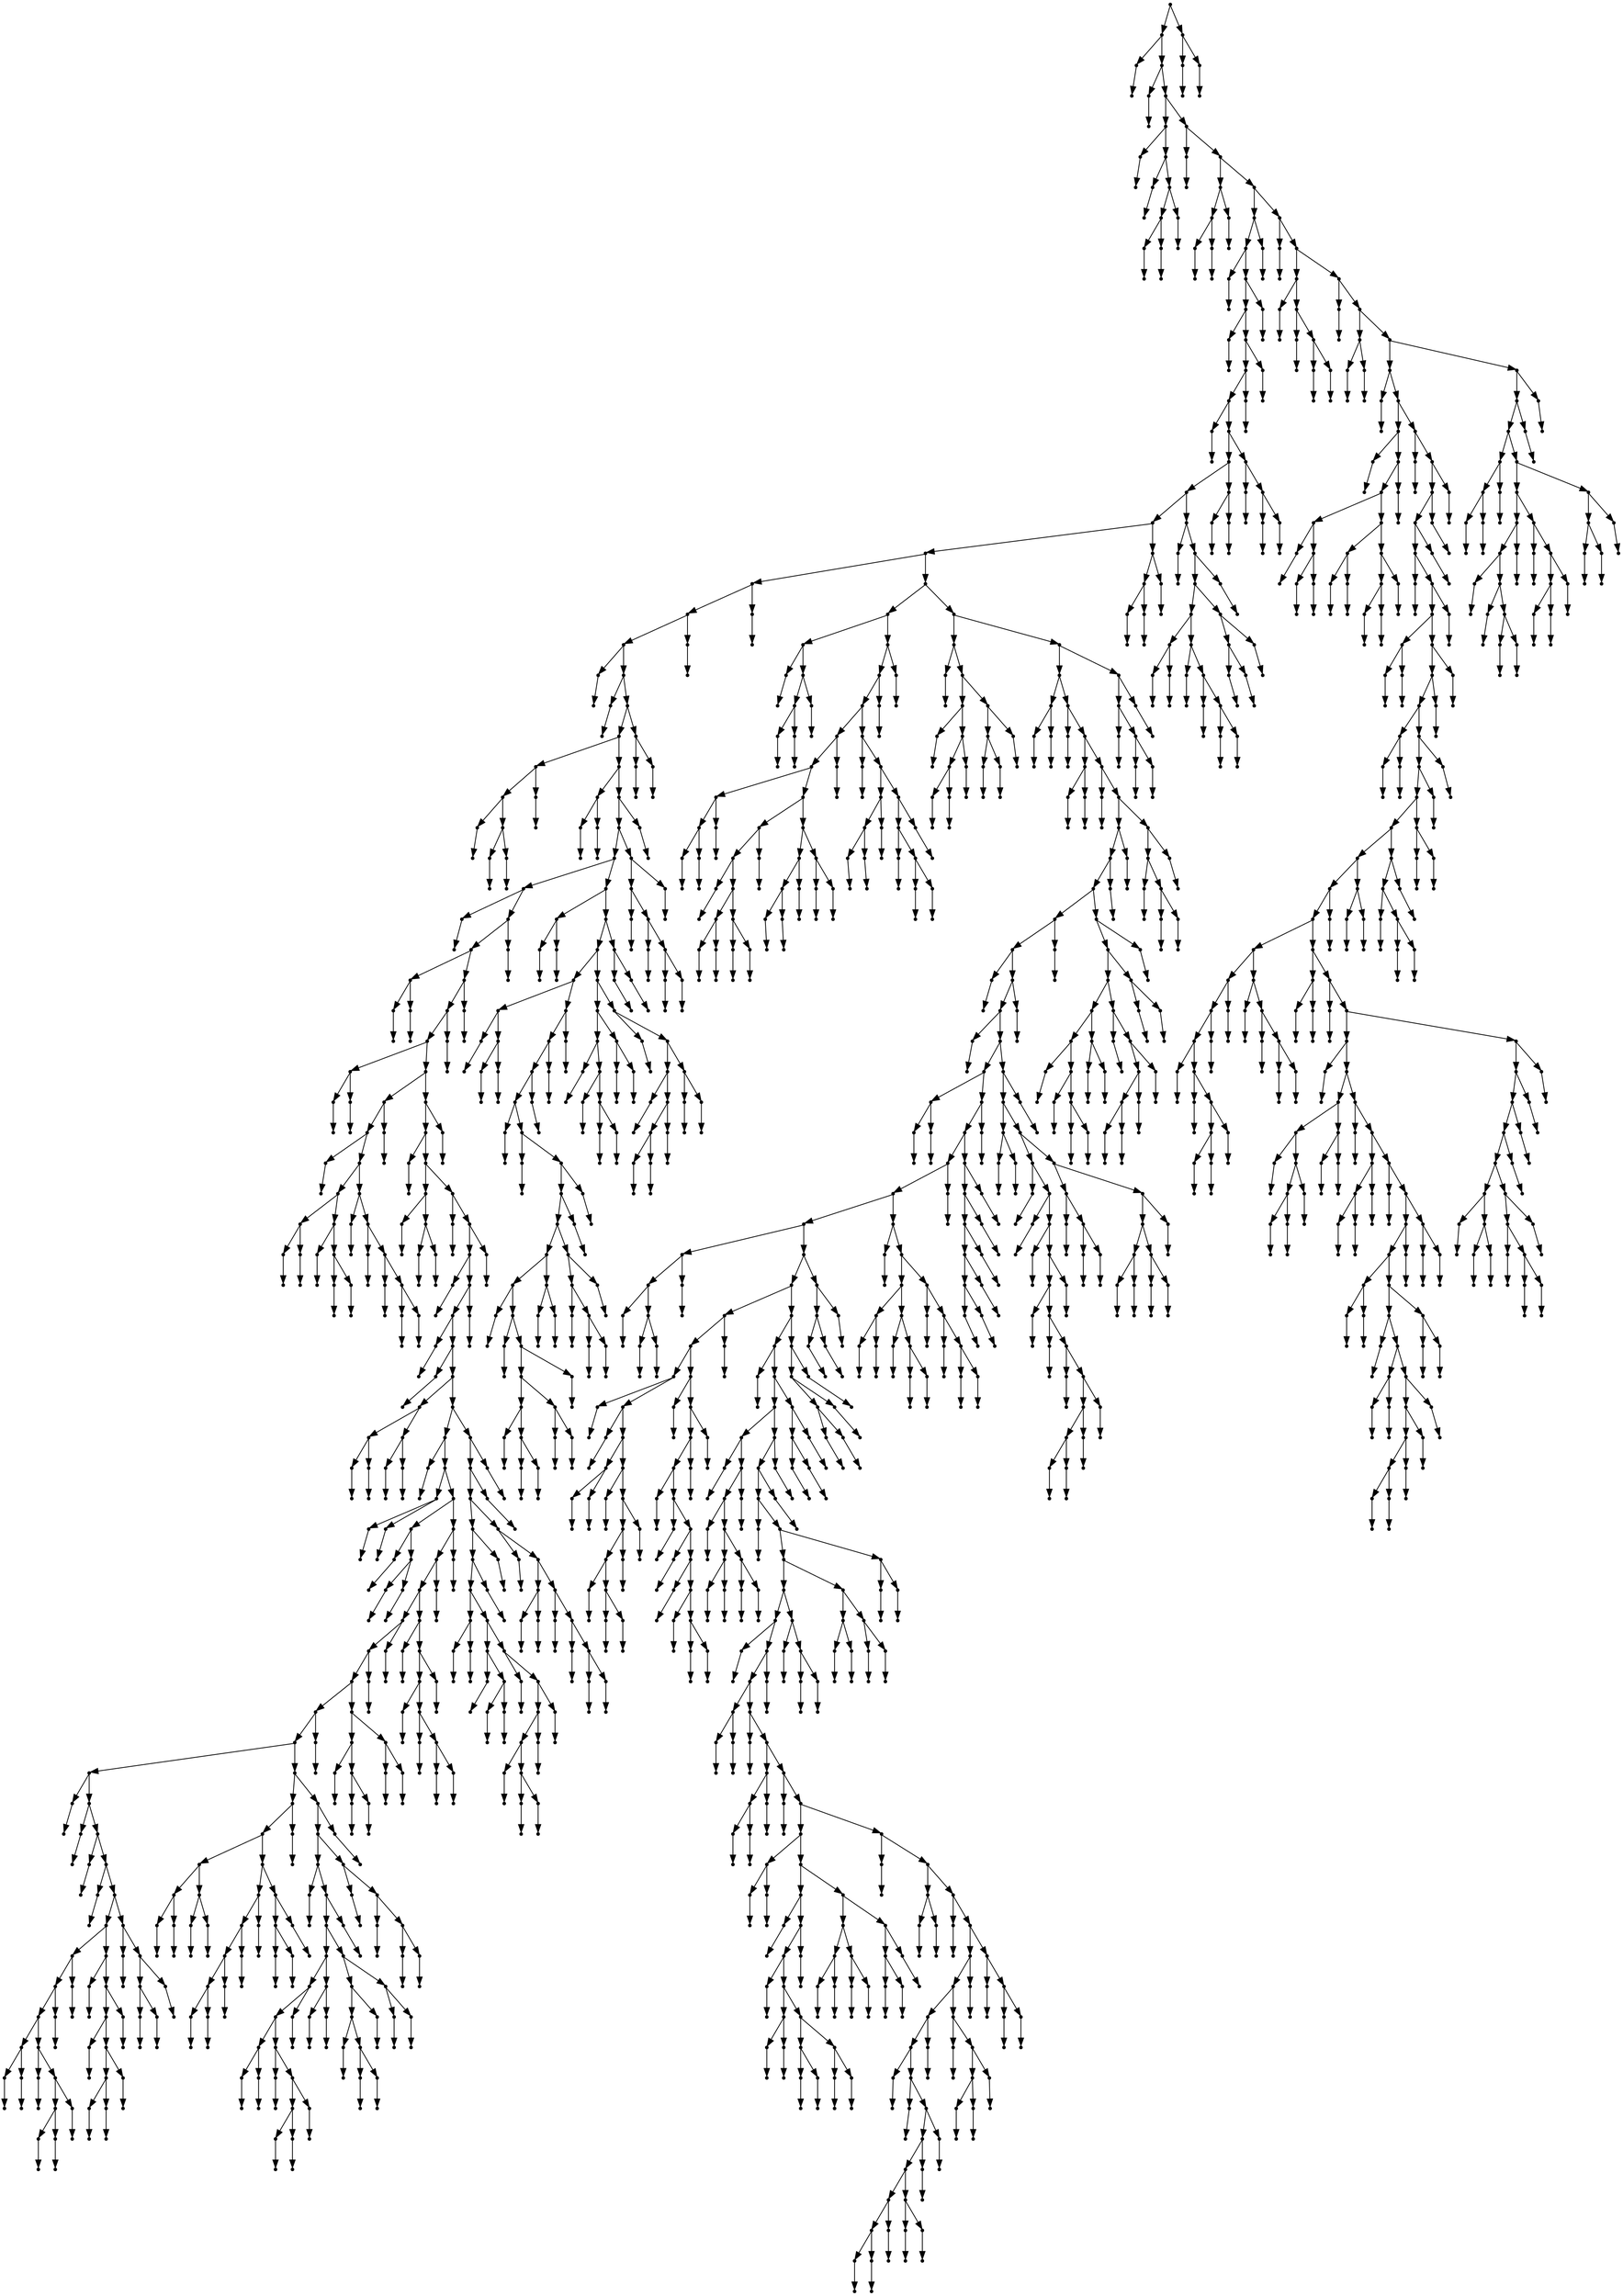 digraph {
  1684 [shape=point];
  1678 [shape=point];
  1 [shape=point];
  0 [shape=point];
  1677 [shape=point];
  3 [shape=point];
  2 [shape=point];
  1676 [shape=point];
  17 [shape=point];
  5 [shape=point];
  4 [shape=point];
  16 [shape=point];
  7 [shape=point];
  6 [shape=point];
  15 [shape=point];
  12 [shape=point];
  9 [shape=point];
  8 [shape=point];
  11 [shape=point];
  10 [shape=point];
  14 [shape=point];
  13 [shape=point];
  1675 [shape=point];
  19 [shape=point];
  18 [shape=point];
  1674 [shape=point];
  27 [shape=point];
  24 [shape=point];
  21 [shape=point];
  20 [shape=point];
  23 [shape=point];
  22 [shape=point];
  26 [shape=point];
  25 [shape=point];
  1673 [shape=point];
  1340 [shape=point];
  1337 [shape=point];
  29 [shape=point];
  28 [shape=point];
  1336 [shape=point];
  1333 [shape=point];
  31 [shape=point];
  30 [shape=point];
  1332 [shape=point];
  1329 [shape=point];
  1326 [shape=point];
  33 [shape=point];
  32 [shape=point];
  1325 [shape=point];
  1316 [shape=point];
  1310 [shape=point];
  1277 [shape=point];
  1268 [shape=point];
  617 [shape=point];
  614 [shape=point];
  611 [shape=point];
  35 [shape=point];
  34 [shape=point];
  610 [shape=point];
  37 [shape=point];
  36 [shape=point];
  609 [shape=point];
  603 [shape=point];
  48 [shape=point];
  45 [shape=point];
  39 [shape=point];
  38 [shape=point];
  44 [shape=point];
  41 [shape=point];
  40 [shape=point];
  43 [shape=point];
  42 [shape=point];
  47 [shape=point];
  46 [shape=point];
  602 [shape=point];
  53 [shape=point];
  50 [shape=point];
  49 [shape=point];
  52 [shape=point];
  51 [shape=point];
  601 [shape=point];
  598 [shape=point];
  583 [shape=point];
  460 [shape=point];
  55 [shape=point];
  54 [shape=point];
  459 [shape=point];
  456 [shape=point];
  60 [shape=point];
  57 [shape=point];
  56 [shape=point];
  59 [shape=point];
  58 [shape=point];
  455 [shape=point];
  452 [shape=point];
  449 [shape=point];
  65 [shape=point];
  62 [shape=point];
  61 [shape=point];
  64 [shape=point];
  63 [shape=point];
  448 [shape=point];
  100 [shape=point];
  97 [shape=point];
  67 [shape=point];
  66 [shape=point];
  96 [shape=point];
  81 [shape=point];
  72 [shape=point];
  69 [shape=point];
  68 [shape=point];
  71 [shape=point];
  70 [shape=point];
  80 [shape=point];
  74 [shape=point];
  73 [shape=point];
  79 [shape=point];
  76 [shape=point];
  75 [shape=point];
  78 [shape=point];
  77 [shape=point];
  95 [shape=point];
  83 [shape=point];
  82 [shape=point];
  94 [shape=point];
  85 [shape=point];
  84 [shape=point];
  93 [shape=point];
  87 [shape=point];
  86 [shape=point];
  92 [shape=point];
  89 [shape=point];
  88 [shape=point];
  91 [shape=point];
  90 [shape=point];
  99 [shape=point];
  98 [shape=point];
  447 [shape=point];
  444 [shape=point];
  102 [shape=point];
  101 [shape=point];
  443 [shape=point];
  110 [shape=point];
  104 [shape=point];
  103 [shape=point];
  109 [shape=point];
  106 [shape=point];
  105 [shape=point];
  108 [shape=point];
  107 [shape=point];
  442 [shape=point];
  112 [shape=point];
  111 [shape=point];
  441 [shape=point];
  438 [shape=point];
  114 [shape=point];
  113 [shape=point];
  437 [shape=point];
  434 [shape=point];
  116 [shape=point];
  115 [shape=point];
  433 [shape=point];
  118 [shape=point];
  117 [shape=point];
  432 [shape=point];
  129 [shape=point];
  123 [shape=point];
  120 [shape=point];
  119 [shape=point];
  122 [shape=point];
  121 [shape=point];
  128 [shape=point];
  125 [shape=point];
  124 [shape=point];
  127 [shape=point];
  126 [shape=point];
  431 [shape=point];
  365 [shape=point];
  131 [shape=point];
  130 [shape=point];
  364 [shape=point];
  136 [shape=point];
  133 [shape=point];
  132 [shape=point];
  135 [shape=point];
  134 [shape=point];
  363 [shape=point];
  144 [shape=point];
  138 [shape=point];
  137 [shape=point];
  143 [shape=point];
  140 [shape=point];
  139 [shape=point];
  142 [shape=point];
  141 [shape=point];
  362 [shape=point];
  359 [shape=point];
  356 [shape=point];
  338 [shape=point];
  335 [shape=point];
  332 [shape=point];
  317 [shape=point];
  314 [shape=point];
  209 [shape=point];
  146 [shape=point];
  145 [shape=point];
  208 [shape=point];
  148 [shape=point];
  147 [shape=point];
  207 [shape=point];
  150 [shape=point];
  149 [shape=point];
  206 [shape=point];
  152 [shape=point];
  151 [shape=point];
  205 [shape=point];
  193 [shape=point];
  175 [shape=point];
  172 [shape=point];
  169 [shape=point];
  157 [shape=point];
  154 [shape=point];
  153 [shape=point];
  156 [shape=point];
  155 [shape=point];
  168 [shape=point];
  159 [shape=point];
  158 [shape=point];
  167 [shape=point];
  164 [shape=point];
  161 [shape=point];
  160 [shape=point];
  163 [shape=point];
  162 [shape=point];
  166 [shape=point];
  165 [shape=point];
  171 [shape=point];
  170 [shape=point];
  174 [shape=point];
  173 [shape=point];
  192 [shape=point];
  177 [shape=point];
  176 [shape=point];
  191 [shape=point];
  188 [shape=point];
  179 [shape=point];
  178 [shape=point];
  187 [shape=point];
  184 [shape=point];
  181 [shape=point];
  180 [shape=point];
  183 [shape=point];
  182 [shape=point];
  186 [shape=point];
  185 [shape=point];
  190 [shape=point];
  189 [shape=point];
  204 [shape=point];
  195 [shape=point];
  194 [shape=point];
  203 [shape=point];
  200 [shape=point];
  197 [shape=point];
  196 [shape=point];
  199 [shape=point];
  198 [shape=point];
  202 [shape=point];
  201 [shape=point];
  313 [shape=point];
  247 [shape=point];
  244 [shape=point];
  220 [shape=point];
  214 [shape=point];
  211 [shape=point];
  210 [shape=point];
  213 [shape=point];
  212 [shape=point];
  219 [shape=point];
  216 [shape=point];
  215 [shape=point];
  218 [shape=point];
  217 [shape=point];
  243 [shape=point];
  234 [shape=point];
  231 [shape=point];
  228 [shape=point];
  225 [shape=point];
  222 [shape=point];
  221 [shape=point];
  224 [shape=point];
  223 [shape=point];
  227 [shape=point];
  226 [shape=point];
  230 [shape=point];
  229 [shape=point];
  233 [shape=point];
  232 [shape=point];
  242 [shape=point];
  239 [shape=point];
  236 [shape=point];
  235 [shape=point];
  238 [shape=point];
  237 [shape=point];
  241 [shape=point];
  240 [shape=point];
  246 [shape=point];
  245 [shape=point];
  312 [shape=point];
  309 [shape=point];
  297 [shape=point];
  249 [shape=point];
  248 [shape=point];
  296 [shape=point];
  293 [shape=point];
  275 [shape=point];
  269 [shape=point];
  266 [shape=point];
  254 [shape=point];
  251 [shape=point];
  250 [shape=point];
  253 [shape=point];
  252 [shape=point];
  265 [shape=point];
  256 [shape=point];
  255 [shape=point];
  264 [shape=point];
  261 [shape=point];
  258 [shape=point];
  257 [shape=point];
  260 [shape=point];
  259 [shape=point];
  263 [shape=point];
  262 [shape=point];
  268 [shape=point];
  267 [shape=point];
  274 [shape=point];
  271 [shape=point];
  270 [shape=point];
  273 [shape=point];
  272 [shape=point];
  292 [shape=point];
  286 [shape=point];
  283 [shape=point];
  277 [shape=point];
  276 [shape=point];
  282 [shape=point];
  279 [shape=point];
  278 [shape=point];
  281 [shape=point];
  280 [shape=point];
  285 [shape=point];
  284 [shape=point];
  291 [shape=point];
  288 [shape=point];
  287 [shape=point];
  290 [shape=point];
  289 [shape=point];
  295 [shape=point];
  294 [shape=point];
  308 [shape=point];
  299 [shape=point];
  298 [shape=point];
  307 [shape=point];
  301 [shape=point];
  300 [shape=point];
  306 [shape=point];
  303 [shape=point];
  302 [shape=point];
  305 [shape=point];
  304 [shape=point];
  311 [shape=point];
  310 [shape=point];
  316 [shape=point];
  315 [shape=point];
  331 [shape=point];
  325 [shape=point];
  319 [shape=point];
  318 [shape=point];
  324 [shape=point];
  321 [shape=point];
  320 [shape=point];
  323 [shape=point];
  322 [shape=point];
  330 [shape=point];
  327 [shape=point];
  326 [shape=point];
  329 [shape=point];
  328 [shape=point];
  334 [shape=point];
  333 [shape=point];
  337 [shape=point];
  336 [shape=point];
  355 [shape=point];
  340 [shape=point];
  339 [shape=point];
  354 [shape=point];
  351 [shape=point];
  342 [shape=point];
  341 [shape=point];
  350 [shape=point];
  344 [shape=point];
  343 [shape=point];
  349 [shape=point];
  346 [shape=point];
  345 [shape=point];
  348 [shape=point];
  347 [shape=point];
  353 [shape=point];
  352 [shape=point];
  358 [shape=point];
  357 [shape=point];
  361 [shape=point];
  360 [shape=point];
  430 [shape=point];
  427 [shape=point];
  424 [shape=point];
  403 [shape=point];
  400 [shape=point];
  397 [shape=point];
  370 [shape=point];
  367 [shape=point];
  366 [shape=point];
  369 [shape=point];
  368 [shape=point];
  396 [shape=point];
  378 [shape=point];
  372 [shape=point];
  371 [shape=point];
  377 [shape=point];
  374 [shape=point];
  373 [shape=point];
  376 [shape=point];
  375 [shape=point];
  395 [shape=point];
  380 [shape=point];
  379 [shape=point];
  394 [shape=point];
  391 [shape=point];
  388 [shape=point];
  382 [shape=point];
  381 [shape=point];
  387 [shape=point];
  384 [shape=point];
  383 [shape=point];
  386 [shape=point];
  385 [shape=point];
  390 [shape=point];
  389 [shape=point];
  393 [shape=point];
  392 [shape=point];
  399 [shape=point];
  398 [shape=point];
  402 [shape=point];
  401 [shape=point];
  423 [shape=point];
  405 [shape=point];
  404 [shape=point];
  422 [shape=point];
  410 [shape=point];
  407 [shape=point];
  406 [shape=point];
  409 [shape=point];
  408 [shape=point];
  421 [shape=point];
  412 [shape=point];
  411 [shape=point];
  420 [shape=point];
  414 [shape=point];
  413 [shape=point];
  419 [shape=point];
  416 [shape=point];
  415 [shape=point];
  418 [shape=point];
  417 [shape=point];
  426 [shape=point];
  425 [shape=point];
  429 [shape=point];
  428 [shape=point];
  436 [shape=point];
  435 [shape=point];
  440 [shape=point];
  439 [shape=point];
  446 [shape=point];
  445 [shape=point];
  451 [shape=point];
  450 [shape=point];
  454 [shape=point];
  453 [shape=point];
  458 [shape=point];
  457 [shape=point];
  582 [shape=point];
  465 [shape=point];
  462 [shape=point];
  461 [shape=point];
  464 [shape=point];
  463 [shape=point];
  581 [shape=point];
  575 [shape=point];
  536 [shape=point];
  473 [shape=point];
  467 [shape=point];
  466 [shape=point];
  472 [shape=point];
  469 [shape=point];
  468 [shape=point];
  471 [shape=point];
  470 [shape=point];
  535 [shape=point];
  532 [shape=point];
  529 [shape=point];
  526 [shape=point];
  475 [shape=point];
  474 [shape=point];
  525 [shape=point];
  477 [shape=point];
  476 [shape=point];
  524 [shape=point];
  521 [shape=point];
  518 [shape=point];
  506 [shape=point];
  500 [shape=point];
  479 [shape=point];
  478 [shape=point];
  499 [shape=point];
  481 [shape=point];
  480 [shape=point];
  498 [shape=point];
  495 [shape=point];
  489 [shape=point];
  483 [shape=point];
  482 [shape=point];
  488 [shape=point];
  485 [shape=point];
  484 [shape=point];
  487 [shape=point];
  486 [shape=point];
  494 [shape=point];
  491 [shape=point];
  490 [shape=point];
  493 [shape=point];
  492 [shape=point];
  497 [shape=point];
  496 [shape=point];
  505 [shape=point];
  502 [shape=point];
  501 [shape=point];
  504 [shape=point];
  503 [shape=point];
  517 [shape=point];
  514 [shape=point];
  508 [shape=point];
  507 [shape=point];
  513 [shape=point];
  510 [shape=point];
  509 [shape=point];
  512 [shape=point];
  511 [shape=point];
  516 [shape=point];
  515 [shape=point];
  520 [shape=point];
  519 [shape=point];
  523 [shape=point];
  522 [shape=point];
  528 [shape=point];
  527 [shape=point];
  531 [shape=point];
  530 [shape=point];
  534 [shape=point];
  533 [shape=point];
  574 [shape=point];
  553 [shape=point];
  547 [shape=point];
  538 [shape=point];
  537 [shape=point];
  546 [shape=point];
  540 [shape=point];
  539 [shape=point];
  545 [shape=point];
  542 [shape=point];
  541 [shape=point];
  544 [shape=point];
  543 [shape=point];
  552 [shape=point];
  549 [shape=point];
  548 [shape=point];
  551 [shape=point];
  550 [shape=point];
  573 [shape=point];
  555 [shape=point];
  554 [shape=point];
  572 [shape=point];
  566 [shape=point];
  557 [shape=point];
  556 [shape=point];
  565 [shape=point];
  562 [shape=point];
  559 [shape=point];
  558 [shape=point];
  561 [shape=point];
  560 [shape=point];
  564 [shape=point];
  563 [shape=point];
  571 [shape=point];
  568 [shape=point];
  567 [shape=point];
  570 [shape=point];
  569 [shape=point];
  580 [shape=point];
  577 [shape=point];
  576 [shape=point];
  579 [shape=point];
  578 [shape=point];
  597 [shape=point];
  594 [shape=point];
  585 [shape=point];
  584 [shape=point];
  593 [shape=point];
  587 [shape=point];
  586 [shape=point];
  592 [shape=point];
  589 [shape=point];
  588 [shape=point];
  591 [shape=point];
  590 [shape=point];
  596 [shape=point];
  595 [shape=point];
  600 [shape=point];
  599 [shape=point];
  608 [shape=point];
  605 [shape=point];
  604 [shape=point];
  607 [shape=point];
  606 [shape=point];
  613 [shape=point];
  612 [shape=point];
  616 [shape=point];
  615 [shape=point];
  1267 [shape=point];
  703 [shape=point];
  628 [shape=point];
  619 [shape=point];
  618 [shape=point];
  627 [shape=point];
  624 [shape=point];
  621 [shape=point];
  620 [shape=point];
  623 [shape=point];
  622 [shape=point];
  626 [shape=point];
  625 [shape=point];
  702 [shape=point];
  699 [shape=point];
  696 [shape=point];
  672 [shape=point];
  669 [shape=point];
  636 [shape=point];
  633 [shape=point];
  630 [shape=point];
  629 [shape=point];
  632 [shape=point];
  631 [shape=point];
  635 [shape=point];
  634 [shape=point];
  668 [shape=point];
  653 [shape=point];
  650 [shape=point];
  638 [shape=point];
  637 [shape=point];
  649 [shape=point];
  643 [shape=point];
  640 [shape=point];
  639 [shape=point];
  642 [shape=point];
  641 [shape=point];
  648 [shape=point];
  645 [shape=point];
  644 [shape=point];
  647 [shape=point];
  646 [shape=point];
  652 [shape=point];
  651 [shape=point];
  667 [shape=point];
  661 [shape=point];
  658 [shape=point];
  655 [shape=point];
  654 [shape=point];
  657 [shape=point];
  656 [shape=point];
  660 [shape=point];
  659 [shape=point];
  666 [shape=point];
  663 [shape=point];
  662 [shape=point];
  665 [shape=point];
  664 [shape=point];
  671 [shape=point];
  670 [shape=point];
  695 [shape=point];
  674 [shape=point];
  673 [shape=point];
  694 [shape=point];
  682 [shape=point];
  679 [shape=point];
  676 [shape=point];
  675 [shape=point];
  678 [shape=point];
  677 [shape=point];
  681 [shape=point];
  680 [shape=point];
  693 [shape=point];
  690 [shape=point];
  684 [shape=point];
  683 [shape=point];
  689 [shape=point];
  686 [shape=point];
  685 [shape=point];
  688 [shape=point];
  687 [shape=point];
  692 [shape=point];
  691 [shape=point];
  698 [shape=point];
  697 [shape=point];
  701 [shape=point];
  700 [shape=point];
  1266 [shape=point];
  726 [shape=point];
  705 [shape=point];
  704 [shape=point];
  725 [shape=point];
  716 [shape=point];
  707 [shape=point];
  706 [shape=point];
  715 [shape=point];
  712 [shape=point];
  709 [shape=point];
  708 [shape=point];
  711 [shape=point];
  710 [shape=point];
  714 [shape=point];
  713 [shape=point];
  724 [shape=point];
  721 [shape=point];
  718 [shape=point];
  717 [shape=point];
  720 [shape=point];
  719 [shape=point];
  723 [shape=point];
  722 [shape=point];
  1265 [shape=point];
  1253 [shape=point];
  731 [shape=point];
  728 [shape=point];
  727 [shape=point];
  730 [shape=point];
  729 [shape=point];
  1252 [shape=point];
  733 [shape=point];
  732 [shape=point];
  1251 [shape=point];
  738 [shape=point];
  735 [shape=point];
  734 [shape=point];
  737 [shape=point];
  736 [shape=point];
  1250 [shape=point];
  740 [shape=point];
  739 [shape=point];
  1249 [shape=point];
  1237 [shape=point];
  1234 [shape=point];
  1231 [shape=point];
  1189 [shape=point];
  1186 [shape=point];
  742 [shape=point];
  741 [shape=point];
  1185 [shape=point];
  1182 [shape=point];
  744 [shape=point];
  743 [shape=point];
  1181 [shape=point];
  1115 [shape=point];
  749 [shape=point];
  746 [shape=point];
  745 [shape=point];
  748 [shape=point];
  747 [shape=point];
  1114 [shape=point];
  1111 [shape=point];
  1093 [shape=point];
  1090 [shape=point];
  1060 [shape=point];
  760 [shape=point];
  757 [shape=point];
  751 [shape=point];
  750 [shape=point];
  756 [shape=point];
  753 [shape=point];
  752 [shape=point];
  755 [shape=point];
  754 [shape=point];
  759 [shape=point];
  758 [shape=point];
  1059 [shape=point];
  1050 [shape=point];
  822 [shape=point];
  819 [shape=point];
  789 [shape=point];
  762 [shape=point];
  761 [shape=point];
  788 [shape=point];
  764 [shape=point];
  763 [shape=point];
  787 [shape=point];
  769 [shape=point];
  766 [shape=point];
  765 [shape=point];
  768 [shape=point];
  767 [shape=point];
  786 [shape=point];
  771 [shape=point];
  770 [shape=point];
  785 [shape=point];
  782 [shape=point];
  779 [shape=point];
  773 [shape=point];
  772 [shape=point];
  778 [shape=point];
  775 [shape=point];
  774 [shape=point];
  777 [shape=point];
  776 [shape=point];
  781 [shape=point];
  780 [shape=point];
  784 [shape=point];
  783 [shape=point];
  818 [shape=point];
  791 [shape=point];
  790 [shape=point];
  817 [shape=point];
  814 [shape=point];
  811 [shape=point];
  793 [shape=point];
  792 [shape=point];
  810 [shape=point];
  795 [shape=point];
  794 [shape=point];
  809 [shape=point];
  797 [shape=point];
  796 [shape=point];
  808 [shape=point];
  799 [shape=point];
  798 [shape=point];
  807 [shape=point];
  801 [shape=point];
  800 [shape=point];
  806 [shape=point];
  803 [shape=point];
  802 [shape=point];
  805 [shape=point];
  804 [shape=point];
  813 [shape=point];
  812 [shape=point];
  816 [shape=point];
  815 [shape=point];
  821 [shape=point];
  820 [shape=point];
  1049 [shape=point];
  1037 [shape=point];
  824 [shape=point];
  823 [shape=point];
  1036 [shape=point];
  1027 [shape=point];
  844 [shape=point];
  826 [shape=point];
  825 [shape=point];
  843 [shape=point];
  840 [shape=point];
  828 [shape=point];
  827 [shape=point];
  839 [shape=point];
  833 [shape=point];
  830 [shape=point];
  829 [shape=point];
  832 [shape=point];
  831 [shape=point];
  838 [shape=point];
  835 [shape=point];
  834 [shape=point];
  837 [shape=point];
  836 [shape=point];
  842 [shape=point];
  841 [shape=point];
  1026 [shape=point];
  1023 [shape=point];
  1020 [shape=point];
  846 [shape=point];
  845 [shape=point];
  1019 [shape=point];
  1013 [shape=point];
  1001 [shape=point];
  992 [shape=point];
  848 [shape=point];
  847 [shape=point];
  991 [shape=point];
  988 [shape=point];
  853 [shape=point];
  850 [shape=point];
  849 [shape=point];
  852 [shape=point];
  851 [shape=point];
  987 [shape=point];
  855 [shape=point];
  854 [shape=point];
  986 [shape=point];
  863 [shape=point];
  860 [shape=point];
  857 [shape=point];
  856 [shape=point];
  859 [shape=point];
  858 [shape=point];
  862 [shape=point];
  861 [shape=point];
  985 [shape=point];
  865 [shape=point];
  864 [shape=point];
  984 [shape=point];
  918 [shape=point];
  870 [shape=point];
  867 [shape=point];
  866 [shape=point];
  869 [shape=point];
  868 [shape=point];
  917 [shape=point];
  896 [shape=point];
  872 [shape=point];
  871 [shape=point];
  895 [shape=point];
  892 [shape=point];
  874 [shape=point];
  873 [shape=point];
  891 [shape=point];
  879 [shape=point];
  876 [shape=point];
  875 [shape=point];
  878 [shape=point];
  877 [shape=point];
  890 [shape=point];
  884 [shape=point];
  881 [shape=point];
  880 [shape=point];
  883 [shape=point];
  882 [shape=point];
  889 [shape=point];
  886 [shape=point];
  885 [shape=point];
  888 [shape=point];
  887 [shape=point];
  894 [shape=point];
  893 [shape=point];
  916 [shape=point];
  907 [shape=point];
  901 [shape=point];
  898 [shape=point];
  897 [shape=point];
  900 [shape=point];
  899 [shape=point];
  906 [shape=point];
  903 [shape=point];
  902 [shape=point];
  905 [shape=point];
  904 [shape=point];
  915 [shape=point];
  912 [shape=point];
  909 [shape=point];
  908 [shape=point];
  911 [shape=point];
  910 [shape=point];
  914 [shape=point];
  913 [shape=point];
  983 [shape=point];
  920 [shape=point];
  919 [shape=point];
  982 [shape=point];
  925 [shape=point];
  922 [shape=point];
  921 [shape=point];
  924 [shape=point];
  923 [shape=point];
  981 [shape=point];
  927 [shape=point];
  926 [shape=point];
  980 [shape=point];
  971 [shape=point];
  968 [shape=point];
  956 [shape=point];
  953 [shape=point];
  929 [shape=point];
  928 [shape=point];
  952 [shape=point];
  931 [shape=point];
  930 [shape=point];
  951 [shape=point];
  948 [shape=point];
  945 [shape=point];
  939 [shape=point];
  936 [shape=point];
  933 [shape=point];
  932 [shape=point];
  935 [shape=point];
  934 [shape=point];
  938 [shape=point];
  937 [shape=point];
  944 [shape=point];
  941 [shape=point];
  940 [shape=point];
  943 [shape=point];
  942 [shape=point];
  947 [shape=point];
  946 [shape=point];
  950 [shape=point];
  949 [shape=point];
  955 [shape=point];
  954 [shape=point];
  967 [shape=point];
  958 [shape=point];
  957 [shape=point];
  966 [shape=point];
  963 [shape=point];
  960 [shape=point];
  959 [shape=point];
  962 [shape=point];
  961 [shape=point];
  965 [shape=point];
  964 [shape=point];
  970 [shape=point];
  969 [shape=point];
  979 [shape=point];
  973 [shape=point];
  972 [shape=point];
  978 [shape=point];
  975 [shape=point];
  974 [shape=point];
  977 [shape=point];
  976 [shape=point];
  990 [shape=point];
  989 [shape=point];
  1000 [shape=point];
  994 [shape=point];
  993 [shape=point];
  999 [shape=point];
  996 [shape=point];
  995 [shape=point];
  998 [shape=point];
  997 [shape=point];
  1012 [shape=point];
  1006 [shape=point];
  1003 [shape=point];
  1002 [shape=point];
  1005 [shape=point];
  1004 [shape=point];
  1011 [shape=point];
  1008 [shape=point];
  1007 [shape=point];
  1010 [shape=point];
  1009 [shape=point];
  1018 [shape=point];
  1015 [shape=point];
  1014 [shape=point];
  1017 [shape=point];
  1016 [shape=point];
  1022 [shape=point];
  1021 [shape=point];
  1025 [shape=point];
  1024 [shape=point];
  1035 [shape=point];
  1032 [shape=point];
  1029 [shape=point];
  1028 [shape=point];
  1031 [shape=point];
  1030 [shape=point];
  1034 [shape=point];
  1033 [shape=point];
  1048 [shape=point];
  1045 [shape=point];
  1042 [shape=point];
  1039 [shape=point];
  1038 [shape=point];
  1041 [shape=point];
  1040 [shape=point];
  1044 [shape=point];
  1043 [shape=point];
  1047 [shape=point];
  1046 [shape=point];
  1058 [shape=point];
  1055 [shape=point];
  1052 [shape=point];
  1051 [shape=point];
  1054 [shape=point];
  1053 [shape=point];
  1057 [shape=point];
  1056 [shape=point];
  1089 [shape=point];
  1062 [shape=point];
  1061 [shape=point];
  1088 [shape=point];
  1076 [shape=point];
  1067 [shape=point];
  1064 [shape=point];
  1063 [shape=point];
  1066 [shape=point];
  1065 [shape=point];
  1075 [shape=point];
  1069 [shape=point];
  1068 [shape=point];
  1074 [shape=point];
  1071 [shape=point];
  1070 [shape=point];
  1073 [shape=point];
  1072 [shape=point];
  1087 [shape=point];
  1078 [shape=point];
  1077 [shape=point];
  1086 [shape=point];
  1080 [shape=point];
  1079 [shape=point];
  1085 [shape=point];
  1082 [shape=point];
  1081 [shape=point];
  1084 [shape=point];
  1083 [shape=point];
  1092 [shape=point];
  1091 [shape=point];
  1110 [shape=point];
  1107 [shape=point];
  1104 [shape=point];
  1101 [shape=point];
  1098 [shape=point];
  1095 [shape=point];
  1094 [shape=point];
  1097 [shape=point];
  1096 [shape=point];
  1100 [shape=point];
  1099 [shape=point];
  1103 [shape=point];
  1102 [shape=point];
  1106 [shape=point];
  1105 [shape=point];
  1109 [shape=point];
  1108 [shape=point];
  1113 [shape=point];
  1112 [shape=point];
  1180 [shape=point];
  1177 [shape=point];
  1120 [shape=point];
  1117 [shape=point];
  1116 [shape=point];
  1119 [shape=point];
  1118 [shape=point];
  1176 [shape=point];
  1152 [shape=point];
  1122 [shape=point];
  1121 [shape=point];
  1151 [shape=point];
  1124 [shape=point];
  1123 [shape=point];
  1150 [shape=point];
  1126 [shape=point];
  1125 [shape=point];
  1149 [shape=point];
  1146 [shape=point];
  1128 [shape=point];
  1127 [shape=point];
  1145 [shape=point];
  1130 [shape=point];
  1129 [shape=point];
  1144 [shape=point];
  1132 [shape=point];
  1131 [shape=point];
  1143 [shape=point];
  1140 [shape=point];
  1137 [shape=point];
  1134 [shape=point];
  1133 [shape=point];
  1136 [shape=point];
  1135 [shape=point];
  1139 [shape=point];
  1138 [shape=point];
  1142 [shape=point];
  1141 [shape=point];
  1148 [shape=point];
  1147 [shape=point];
  1175 [shape=point];
  1160 [shape=point];
  1154 [shape=point];
  1153 [shape=point];
  1159 [shape=point];
  1156 [shape=point];
  1155 [shape=point];
  1158 [shape=point];
  1157 [shape=point];
  1174 [shape=point];
  1171 [shape=point];
  1165 [shape=point];
  1162 [shape=point];
  1161 [shape=point];
  1164 [shape=point];
  1163 [shape=point];
  1170 [shape=point];
  1167 [shape=point];
  1166 [shape=point];
  1169 [shape=point];
  1168 [shape=point];
  1173 [shape=point];
  1172 [shape=point];
  1179 [shape=point];
  1178 [shape=point];
  1184 [shape=point];
  1183 [shape=point];
  1188 [shape=point];
  1187 [shape=point];
  1230 [shape=point];
  1227 [shape=point];
  1221 [shape=point];
  1206 [shape=point];
  1200 [shape=point];
  1191 [shape=point];
  1190 [shape=point];
  1199 [shape=point];
  1193 [shape=point];
  1192 [shape=point];
  1198 [shape=point];
  1195 [shape=point];
  1194 [shape=point];
  1197 [shape=point];
  1196 [shape=point];
  1205 [shape=point];
  1202 [shape=point];
  1201 [shape=point];
  1204 [shape=point];
  1203 [shape=point];
  1220 [shape=point];
  1208 [shape=point];
  1207 [shape=point];
  1219 [shape=point];
  1216 [shape=point];
  1213 [shape=point];
  1210 [shape=point];
  1209 [shape=point];
  1212 [shape=point];
  1211 [shape=point];
  1215 [shape=point];
  1214 [shape=point];
  1218 [shape=point];
  1217 [shape=point];
  1226 [shape=point];
  1223 [shape=point];
  1222 [shape=point];
  1225 [shape=point];
  1224 [shape=point];
  1229 [shape=point];
  1228 [shape=point];
  1233 [shape=point];
  1232 [shape=point];
  1236 [shape=point];
  1235 [shape=point];
  1248 [shape=point];
  1245 [shape=point];
  1239 [shape=point];
  1238 [shape=point];
  1244 [shape=point];
  1241 [shape=point];
  1240 [shape=point];
  1243 [shape=point];
  1242 [shape=point];
  1247 [shape=point];
  1246 [shape=point];
  1264 [shape=point];
  1261 [shape=point];
  1255 [shape=point];
  1254 [shape=point];
  1260 [shape=point];
  1257 [shape=point];
  1256 [shape=point];
  1259 [shape=point];
  1258 [shape=point];
  1263 [shape=point];
  1262 [shape=point];
  1276 [shape=point];
  1273 [shape=point];
  1270 [shape=point];
  1269 [shape=point];
  1272 [shape=point];
  1271 [shape=point];
  1275 [shape=point];
  1274 [shape=point];
  1309 [shape=point];
  1279 [shape=point];
  1278 [shape=point];
  1308 [shape=point];
  1305 [shape=point];
  1296 [shape=point];
  1284 [shape=point];
  1281 [shape=point];
  1280 [shape=point];
  1283 [shape=point];
  1282 [shape=point];
  1295 [shape=point];
  1286 [shape=point];
  1285 [shape=point];
  1294 [shape=point];
  1288 [shape=point];
  1287 [shape=point];
  1293 [shape=point];
  1290 [shape=point];
  1289 [shape=point];
  1292 [shape=point];
  1291 [shape=point];
  1304 [shape=point];
  1301 [shape=point];
  1298 [shape=point];
  1297 [shape=point];
  1300 [shape=point];
  1299 [shape=point];
  1303 [shape=point];
  1302 [shape=point];
  1307 [shape=point];
  1306 [shape=point];
  1315 [shape=point];
  1312 [shape=point];
  1311 [shape=point];
  1314 [shape=point];
  1313 [shape=point];
  1324 [shape=point];
  1318 [shape=point];
  1317 [shape=point];
  1323 [shape=point];
  1320 [shape=point];
  1319 [shape=point];
  1322 [shape=point];
  1321 [shape=point];
  1328 [shape=point];
  1327 [shape=point];
  1331 [shape=point];
  1330 [shape=point];
  1335 [shape=point];
  1334 [shape=point];
  1339 [shape=point];
  1338 [shape=point];
  1672 [shape=point];
  1342 [shape=point];
  1341 [shape=point];
  1671 [shape=point];
  1353 [shape=point];
  1344 [shape=point];
  1343 [shape=point];
  1352 [shape=point];
  1346 [shape=point];
  1345 [shape=point];
  1351 [shape=point];
  1348 [shape=point];
  1347 [shape=point];
  1350 [shape=point];
  1349 [shape=point];
  1670 [shape=point];
  1355 [shape=point];
  1354 [shape=point];
  1669 [shape=point];
  1360 [shape=point];
  1357 [shape=point];
  1356 [shape=point];
  1359 [shape=point];
  1358 [shape=point];
  1668 [shape=point];
  1617 [shape=point];
  1362 [shape=point];
  1361 [shape=point];
  1616 [shape=point];
  1391 [shape=point];
  1364 [shape=point];
  1363 [shape=point];
  1390 [shape=point];
  1387 [shape=point];
  1372 [shape=point];
  1366 [shape=point];
  1365 [shape=point];
  1371 [shape=point];
  1368 [shape=point];
  1367 [shape=point];
  1370 [shape=point];
  1369 [shape=point];
  1386 [shape=point];
  1377 [shape=point];
  1374 [shape=point];
  1373 [shape=point];
  1376 [shape=point];
  1375 [shape=point];
  1385 [shape=point];
  1382 [shape=point];
  1379 [shape=point];
  1378 [shape=point];
  1381 [shape=point];
  1380 [shape=point];
  1384 [shape=point];
  1383 [shape=point];
  1389 [shape=point];
  1388 [shape=point];
  1615 [shape=point];
  1393 [shape=point];
  1392 [shape=point];
  1614 [shape=point];
  1611 [shape=point];
  1608 [shape=point];
  1605 [shape=point];
  1395 [shape=point];
  1394 [shape=point];
  1604 [shape=point];
  1601 [shape=point];
  1400 [shape=point];
  1397 [shape=point];
  1396 [shape=point];
  1399 [shape=point];
  1398 [shape=point];
  1600 [shape=point];
  1597 [shape=point];
  1594 [shape=point];
  1405 [shape=point];
  1402 [shape=point];
  1401 [shape=point];
  1404 [shape=point];
  1403 [shape=point];
  1593 [shape=point];
  1590 [shape=point];
  1587 [shape=point];
  1581 [shape=point];
  1569 [shape=point];
  1563 [shape=point];
  1560 [shape=point];
  1437 [shape=point];
  1425 [shape=point];
  1422 [shape=point];
  1419 [shape=point];
  1407 [shape=point];
  1406 [shape=point];
  1418 [shape=point];
  1409 [shape=point];
  1408 [shape=point];
  1417 [shape=point];
  1414 [shape=point];
  1411 [shape=point];
  1410 [shape=point];
  1413 [shape=point];
  1412 [shape=point];
  1416 [shape=point];
  1415 [shape=point];
  1421 [shape=point];
  1420 [shape=point];
  1424 [shape=point];
  1423 [shape=point];
  1436 [shape=point];
  1427 [shape=point];
  1426 [shape=point];
  1435 [shape=point];
  1429 [shape=point];
  1428 [shape=point];
  1434 [shape=point];
  1431 [shape=point];
  1430 [shape=point];
  1433 [shape=point];
  1432 [shape=point];
  1559 [shape=point];
  1442 [shape=point];
  1439 [shape=point];
  1438 [shape=point];
  1441 [shape=point];
  1440 [shape=point];
  1558 [shape=point];
  1444 [shape=point];
  1443 [shape=point];
  1557 [shape=point];
  1524 [shape=point];
  1446 [shape=point];
  1445 [shape=point];
  1523 [shape=point];
  1463 [shape=point];
  1457 [shape=point];
  1448 [shape=point];
  1447 [shape=point];
  1456 [shape=point];
  1453 [shape=point];
  1450 [shape=point];
  1449 [shape=point];
  1452 [shape=point];
  1451 [shape=point];
  1455 [shape=point];
  1454 [shape=point];
  1462 [shape=point];
  1459 [shape=point];
  1458 [shape=point];
  1461 [shape=point];
  1460 [shape=point];
  1522 [shape=point];
  1465 [shape=point];
  1464 [shape=point];
  1521 [shape=point];
  1473 [shape=point];
  1470 [shape=point];
  1467 [shape=point];
  1466 [shape=point];
  1469 [shape=point];
  1468 [shape=point];
  1472 [shape=point];
  1471 [shape=point];
  1520 [shape=point];
  1475 [shape=point];
  1474 [shape=point];
  1519 [shape=point];
  1513 [shape=point];
  1510 [shape=point];
  1480 [shape=point];
  1477 [shape=point];
  1476 [shape=point];
  1479 [shape=point];
  1478 [shape=point];
  1509 [shape=point];
  1503 [shape=point];
  1482 [shape=point];
  1481 [shape=point];
  1502 [shape=point];
  1487 [shape=point];
  1484 [shape=point];
  1483 [shape=point];
  1486 [shape=point];
  1485 [shape=point];
  1501 [shape=point];
  1498 [shape=point];
  1495 [shape=point];
  1492 [shape=point];
  1489 [shape=point];
  1488 [shape=point];
  1491 [shape=point];
  1490 [shape=point];
  1494 [shape=point];
  1493 [shape=point];
  1497 [shape=point];
  1496 [shape=point];
  1500 [shape=point];
  1499 [shape=point];
  1508 [shape=point];
  1505 [shape=point];
  1504 [shape=point];
  1507 [shape=point];
  1506 [shape=point];
  1512 [shape=point];
  1511 [shape=point];
  1518 [shape=point];
  1515 [shape=point];
  1514 [shape=point];
  1517 [shape=point];
  1516 [shape=point];
  1556 [shape=point];
  1553 [shape=point];
  1550 [shape=point];
  1547 [shape=point];
  1544 [shape=point];
  1532 [shape=point];
  1526 [shape=point];
  1525 [shape=point];
  1531 [shape=point];
  1528 [shape=point];
  1527 [shape=point];
  1530 [shape=point];
  1529 [shape=point];
  1543 [shape=point];
  1540 [shape=point];
  1534 [shape=point];
  1533 [shape=point];
  1539 [shape=point];
  1536 [shape=point];
  1535 [shape=point];
  1538 [shape=point];
  1537 [shape=point];
  1542 [shape=point];
  1541 [shape=point];
  1546 [shape=point];
  1545 [shape=point];
  1549 [shape=point];
  1548 [shape=point];
  1552 [shape=point];
  1551 [shape=point];
  1555 [shape=point];
  1554 [shape=point];
  1562 [shape=point];
  1561 [shape=point];
  1568 [shape=point];
  1565 [shape=point];
  1564 [shape=point];
  1567 [shape=point];
  1566 [shape=point];
  1580 [shape=point];
  1577 [shape=point];
  1571 [shape=point];
  1570 [shape=point];
  1576 [shape=point];
  1573 [shape=point];
  1572 [shape=point];
  1575 [shape=point];
  1574 [shape=point];
  1579 [shape=point];
  1578 [shape=point];
  1586 [shape=point];
  1583 [shape=point];
  1582 [shape=point];
  1585 [shape=point];
  1584 [shape=point];
  1589 [shape=point];
  1588 [shape=point];
  1592 [shape=point];
  1591 [shape=point];
  1596 [shape=point];
  1595 [shape=point];
  1599 [shape=point];
  1598 [shape=point];
  1603 [shape=point];
  1602 [shape=point];
  1607 [shape=point];
  1606 [shape=point];
  1610 [shape=point];
  1609 [shape=point];
  1613 [shape=point];
  1612 [shape=point];
  1667 [shape=point];
  1664 [shape=point];
  1661 [shape=point];
  1625 [shape=point];
  1622 [shape=point];
  1619 [shape=point];
  1618 [shape=point];
  1621 [shape=point];
  1620 [shape=point];
  1624 [shape=point];
  1623 [shape=point];
  1660 [shape=point];
  1651 [shape=point];
  1639 [shape=point];
  1636 [shape=point];
  1627 [shape=point];
  1626 [shape=point];
  1635 [shape=point];
  1629 [shape=point];
  1628 [shape=point];
  1634 [shape=point];
  1631 [shape=point];
  1630 [shape=point];
  1633 [shape=point];
  1632 [shape=point];
  1638 [shape=point];
  1637 [shape=point];
  1650 [shape=point];
  1641 [shape=point];
  1640 [shape=point];
  1649 [shape=point];
  1646 [shape=point];
  1643 [shape=point];
  1642 [shape=point];
  1645 [shape=point];
  1644 [shape=point];
  1648 [shape=point];
  1647 [shape=point];
  1659 [shape=point];
  1656 [shape=point];
  1653 [shape=point];
  1652 [shape=point];
  1655 [shape=point];
  1654 [shape=point];
  1658 [shape=point];
  1657 [shape=point];
  1663 [shape=point];
  1662 [shape=point];
  1666 [shape=point];
  1665 [shape=point];
  1683 [shape=point];
  1680 [shape=point];
  1679 [shape=point];
  1682 [shape=point];
  1681 [shape=point];
1684 -> 1678;
1678 -> 1;
1 -> 0;
1678 -> 1677;
1677 -> 3;
3 -> 2;
1677 -> 1676;
1676 -> 17;
17 -> 5;
5 -> 4;
17 -> 16;
16 -> 7;
7 -> 6;
16 -> 15;
15 -> 12;
12 -> 9;
9 -> 8;
12 -> 11;
11 -> 10;
15 -> 14;
14 -> 13;
1676 -> 1675;
1675 -> 19;
19 -> 18;
1675 -> 1674;
1674 -> 27;
27 -> 24;
24 -> 21;
21 -> 20;
24 -> 23;
23 -> 22;
27 -> 26;
26 -> 25;
1674 -> 1673;
1673 -> 1340;
1340 -> 1337;
1337 -> 29;
29 -> 28;
1337 -> 1336;
1336 -> 1333;
1333 -> 31;
31 -> 30;
1333 -> 1332;
1332 -> 1329;
1329 -> 1326;
1326 -> 33;
33 -> 32;
1326 -> 1325;
1325 -> 1316;
1316 -> 1310;
1310 -> 1277;
1277 -> 1268;
1268 -> 617;
617 -> 614;
614 -> 611;
611 -> 35;
35 -> 34;
611 -> 610;
610 -> 37;
37 -> 36;
610 -> 609;
609 -> 603;
603 -> 48;
48 -> 45;
45 -> 39;
39 -> 38;
45 -> 44;
44 -> 41;
41 -> 40;
44 -> 43;
43 -> 42;
48 -> 47;
47 -> 46;
603 -> 602;
602 -> 53;
53 -> 50;
50 -> 49;
53 -> 52;
52 -> 51;
602 -> 601;
601 -> 598;
598 -> 583;
583 -> 460;
460 -> 55;
55 -> 54;
460 -> 459;
459 -> 456;
456 -> 60;
60 -> 57;
57 -> 56;
60 -> 59;
59 -> 58;
456 -> 455;
455 -> 452;
452 -> 449;
449 -> 65;
65 -> 62;
62 -> 61;
65 -> 64;
64 -> 63;
449 -> 448;
448 -> 100;
100 -> 97;
97 -> 67;
67 -> 66;
97 -> 96;
96 -> 81;
81 -> 72;
72 -> 69;
69 -> 68;
72 -> 71;
71 -> 70;
81 -> 80;
80 -> 74;
74 -> 73;
80 -> 79;
79 -> 76;
76 -> 75;
79 -> 78;
78 -> 77;
96 -> 95;
95 -> 83;
83 -> 82;
95 -> 94;
94 -> 85;
85 -> 84;
94 -> 93;
93 -> 87;
87 -> 86;
93 -> 92;
92 -> 89;
89 -> 88;
92 -> 91;
91 -> 90;
100 -> 99;
99 -> 98;
448 -> 447;
447 -> 444;
444 -> 102;
102 -> 101;
444 -> 443;
443 -> 110;
110 -> 104;
104 -> 103;
110 -> 109;
109 -> 106;
106 -> 105;
109 -> 108;
108 -> 107;
443 -> 442;
442 -> 112;
112 -> 111;
442 -> 441;
441 -> 438;
438 -> 114;
114 -> 113;
438 -> 437;
437 -> 434;
434 -> 116;
116 -> 115;
434 -> 433;
433 -> 118;
118 -> 117;
433 -> 432;
432 -> 129;
129 -> 123;
123 -> 120;
120 -> 119;
123 -> 122;
122 -> 121;
129 -> 128;
128 -> 125;
125 -> 124;
128 -> 127;
127 -> 126;
432 -> 431;
431 -> 365;
365 -> 131;
131 -> 130;
365 -> 364;
364 -> 136;
136 -> 133;
133 -> 132;
136 -> 135;
135 -> 134;
364 -> 363;
363 -> 144;
144 -> 138;
138 -> 137;
144 -> 143;
143 -> 140;
140 -> 139;
143 -> 142;
142 -> 141;
363 -> 362;
362 -> 359;
359 -> 356;
356 -> 338;
338 -> 335;
335 -> 332;
332 -> 317;
317 -> 314;
314 -> 209;
209 -> 146;
146 -> 145;
209 -> 208;
208 -> 148;
148 -> 147;
208 -> 207;
207 -> 150;
150 -> 149;
207 -> 206;
206 -> 152;
152 -> 151;
206 -> 205;
205 -> 193;
193 -> 175;
175 -> 172;
172 -> 169;
169 -> 157;
157 -> 154;
154 -> 153;
157 -> 156;
156 -> 155;
169 -> 168;
168 -> 159;
159 -> 158;
168 -> 167;
167 -> 164;
164 -> 161;
161 -> 160;
164 -> 163;
163 -> 162;
167 -> 166;
166 -> 165;
172 -> 171;
171 -> 170;
175 -> 174;
174 -> 173;
193 -> 192;
192 -> 177;
177 -> 176;
192 -> 191;
191 -> 188;
188 -> 179;
179 -> 178;
188 -> 187;
187 -> 184;
184 -> 181;
181 -> 180;
184 -> 183;
183 -> 182;
187 -> 186;
186 -> 185;
191 -> 190;
190 -> 189;
205 -> 204;
204 -> 195;
195 -> 194;
204 -> 203;
203 -> 200;
200 -> 197;
197 -> 196;
200 -> 199;
199 -> 198;
203 -> 202;
202 -> 201;
314 -> 313;
313 -> 247;
247 -> 244;
244 -> 220;
220 -> 214;
214 -> 211;
211 -> 210;
214 -> 213;
213 -> 212;
220 -> 219;
219 -> 216;
216 -> 215;
219 -> 218;
218 -> 217;
244 -> 243;
243 -> 234;
234 -> 231;
231 -> 228;
228 -> 225;
225 -> 222;
222 -> 221;
225 -> 224;
224 -> 223;
228 -> 227;
227 -> 226;
231 -> 230;
230 -> 229;
234 -> 233;
233 -> 232;
243 -> 242;
242 -> 239;
239 -> 236;
236 -> 235;
239 -> 238;
238 -> 237;
242 -> 241;
241 -> 240;
247 -> 246;
246 -> 245;
313 -> 312;
312 -> 309;
309 -> 297;
297 -> 249;
249 -> 248;
297 -> 296;
296 -> 293;
293 -> 275;
275 -> 269;
269 -> 266;
266 -> 254;
254 -> 251;
251 -> 250;
254 -> 253;
253 -> 252;
266 -> 265;
265 -> 256;
256 -> 255;
265 -> 264;
264 -> 261;
261 -> 258;
258 -> 257;
261 -> 260;
260 -> 259;
264 -> 263;
263 -> 262;
269 -> 268;
268 -> 267;
275 -> 274;
274 -> 271;
271 -> 270;
274 -> 273;
273 -> 272;
293 -> 292;
292 -> 286;
286 -> 283;
283 -> 277;
277 -> 276;
283 -> 282;
282 -> 279;
279 -> 278;
282 -> 281;
281 -> 280;
286 -> 285;
285 -> 284;
292 -> 291;
291 -> 288;
288 -> 287;
291 -> 290;
290 -> 289;
296 -> 295;
295 -> 294;
309 -> 308;
308 -> 299;
299 -> 298;
308 -> 307;
307 -> 301;
301 -> 300;
307 -> 306;
306 -> 303;
303 -> 302;
306 -> 305;
305 -> 304;
312 -> 311;
311 -> 310;
317 -> 316;
316 -> 315;
332 -> 331;
331 -> 325;
325 -> 319;
319 -> 318;
325 -> 324;
324 -> 321;
321 -> 320;
324 -> 323;
323 -> 322;
331 -> 330;
330 -> 327;
327 -> 326;
330 -> 329;
329 -> 328;
335 -> 334;
334 -> 333;
338 -> 337;
337 -> 336;
356 -> 355;
355 -> 340;
340 -> 339;
355 -> 354;
354 -> 351;
351 -> 342;
342 -> 341;
351 -> 350;
350 -> 344;
344 -> 343;
350 -> 349;
349 -> 346;
346 -> 345;
349 -> 348;
348 -> 347;
354 -> 353;
353 -> 352;
359 -> 358;
358 -> 357;
362 -> 361;
361 -> 360;
431 -> 430;
430 -> 427;
427 -> 424;
424 -> 403;
403 -> 400;
400 -> 397;
397 -> 370;
370 -> 367;
367 -> 366;
370 -> 369;
369 -> 368;
397 -> 396;
396 -> 378;
378 -> 372;
372 -> 371;
378 -> 377;
377 -> 374;
374 -> 373;
377 -> 376;
376 -> 375;
396 -> 395;
395 -> 380;
380 -> 379;
395 -> 394;
394 -> 391;
391 -> 388;
388 -> 382;
382 -> 381;
388 -> 387;
387 -> 384;
384 -> 383;
387 -> 386;
386 -> 385;
391 -> 390;
390 -> 389;
394 -> 393;
393 -> 392;
400 -> 399;
399 -> 398;
403 -> 402;
402 -> 401;
424 -> 423;
423 -> 405;
405 -> 404;
423 -> 422;
422 -> 410;
410 -> 407;
407 -> 406;
410 -> 409;
409 -> 408;
422 -> 421;
421 -> 412;
412 -> 411;
421 -> 420;
420 -> 414;
414 -> 413;
420 -> 419;
419 -> 416;
416 -> 415;
419 -> 418;
418 -> 417;
427 -> 426;
426 -> 425;
430 -> 429;
429 -> 428;
437 -> 436;
436 -> 435;
441 -> 440;
440 -> 439;
447 -> 446;
446 -> 445;
452 -> 451;
451 -> 450;
455 -> 454;
454 -> 453;
459 -> 458;
458 -> 457;
583 -> 582;
582 -> 465;
465 -> 462;
462 -> 461;
465 -> 464;
464 -> 463;
582 -> 581;
581 -> 575;
575 -> 536;
536 -> 473;
473 -> 467;
467 -> 466;
473 -> 472;
472 -> 469;
469 -> 468;
472 -> 471;
471 -> 470;
536 -> 535;
535 -> 532;
532 -> 529;
529 -> 526;
526 -> 475;
475 -> 474;
526 -> 525;
525 -> 477;
477 -> 476;
525 -> 524;
524 -> 521;
521 -> 518;
518 -> 506;
506 -> 500;
500 -> 479;
479 -> 478;
500 -> 499;
499 -> 481;
481 -> 480;
499 -> 498;
498 -> 495;
495 -> 489;
489 -> 483;
483 -> 482;
489 -> 488;
488 -> 485;
485 -> 484;
488 -> 487;
487 -> 486;
495 -> 494;
494 -> 491;
491 -> 490;
494 -> 493;
493 -> 492;
498 -> 497;
497 -> 496;
506 -> 505;
505 -> 502;
502 -> 501;
505 -> 504;
504 -> 503;
518 -> 517;
517 -> 514;
514 -> 508;
508 -> 507;
514 -> 513;
513 -> 510;
510 -> 509;
513 -> 512;
512 -> 511;
517 -> 516;
516 -> 515;
521 -> 520;
520 -> 519;
524 -> 523;
523 -> 522;
529 -> 528;
528 -> 527;
532 -> 531;
531 -> 530;
535 -> 534;
534 -> 533;
575 -> 574;
574 -> 553;
553 -> 547;
547 -> 538;
538 -> 537;
547 -> 546;
546 -> 540;
540 -> 539;
546 -> 545;
545 -> 542;
542 -> 541;
545 -> 544;
544 -> 543;
553 -> 552;
552 -> 549;
549 -> 548;
552 -> 551;
551 -> 550;
574 -> 573;
573 -> 555;
555 -> 554;
573 -> 572;
572 -> 566;
566 -> 557;
557 -> 556;
566 -> 565;
565 -> 562;
562 -> 559;
559 -> 558;
562 -> 561;
561 -> 560;
565 -> 564;
564 -> 563;
572 -> 571;
571 -> 568;
568 -> 567;
571 -> 570;
570 -> 569;
581 -> 580;
580 -> 577;
577 -> 576;
580 -> 579;
579 -> 578;
598 -> 597;
597 -> 594;
594 -> 585;
585 -> 584;
594 -> 593;
593 -> 587;
587 -> 586;
593 -> 592;
592 -> 589;
589 -> 588;
592 -> 591;
591 -> 590;
597 -> 596;
596 -> 595;
601 -> 600;
600 -> 599;
609 -> 608;
608 -> 605;
605 -> 604;
608 -> 607;
607 -> 606;
614 -> 613;
613 -> 612;
617 -> 616;
616 -> 615;
1268 -> 1267;
1267 -> 703;
703 -> 628;
628 -> 619;
619 -> 618;
628 -> 627;
627 -> 624;
624 -> 621;
621 -> 620;
624 -> 623;
623 -> 622;
627 -> 626;
626 -> 625;
703 -> 702;
702 -> 699;
699 -> 696;
696 -> 672;
672 -> 669;
669 -> 636;
636 -> 633;
633 -> 630;
630 -> 629;
633 -> 632;
632 -> 631;
636 -> 635;
635 -> 634;
669 -> 668;
668 -> 653;
653 -> 650;
650 -> 638;
638 -> 637;
650 -> 649;
649 -> 643;
643 -> 640;
640 -> 639;
643 -> 642;
642 -> 641;
649 -> 648;
648 -> 645;
645 -> 644;
648 -> 647;
647 -> 646;
653 -> 652;
652 -> 651;
668 -> 667;
667 -> 661;
661 -> 658;
658 -> 655;
655 -> 654;
658 -> 657;
657 -> 656;
661 -> 660;
660 -> 659;
667 -> 666;
666 -> 663;
663 -> 662;
666 -> 665;
665 -> 664;
672 -> 671;
671 -> 670;
696 -> 695;
695 -> 674;
674 -> 673;
695 -> 694;
694 -> 682;
682 -> 679;
679 -> 676;
676 -> 675;
679 -> 678;
678 -> 677;
682 -> 681;
681 -> 680;
694 -> 693;
693 -> 690;
690 -> 684;
684 -> 683;
690 -> 689;
689 -> 686;
686 -> 685;
689 -> 688;
688 -> 687;
693 -> 692;
692 -> 691;
699 -> 698;
698 -> 697;
702 -> 701;
701 -> 700;
1267 -> 1266;
1266 -> 726;
726 -> 705;
705 -> 704;
726 -> 725;
725 -> 716;
716 -> 707;
707 -> 706;
716 -> 715;
715 -> 712;
712 -> 709;
709 -> 708;
712 -> 711;
711 -> 710;
715 -> 714;
714 -> 713;
725 -> 724;
724 -> 721;
721 -> 718;
718 -> 717;
721 -> 720;
720 -> 719;
724 -> 723;
723 -> 722;
1266 -> 1265;
1265 -> 1253;
1253 -> 731;
731 -> 728;
728 -> 727;
731 -> 730;
730 -> 729;
1253 -> 1252;
1252 -> 733;
733 -> 732;
1252 -> 1251;
1251 -> 738;
738 -> 735;
735 -> 734;
738 -> 737;
737 -> 736;
1251 -> 1250;
1250 -> 740;
740 -> 739;
1250 -> 1249;
1249 -> 1237;
1237 -> 1234;
1234 -> 1231;
1231 -> 1189;
1189 -> 1186;
1186 -> 742;
742 -> 741;
1186 -> 1185;
1185 -> 1182;
1182 -> 744;
744 -> 743;
1182 -> 1181;
1181 -> 1115;
1115 -> 749;
749 -> 746;
746 -> 745;
749 -> 748;
748 -> 747;
1115 -> 1114;
1114 -> 1111;
1111 -> 1093;
1093 -> 1090;
1090 -> 1060;
1060 -> 760;
760 -> 757;
757 -> 751;
751 -> 750;
757 -> 756;
756 -> 753;
753 -> 752;
756 -> 755;
755 -> 754;
760 -> 759;
759 -> 758;
1060 -> 1059;
1059 -> 1050;
1050 -> 822;
822 -> 819;
819 -> 789;
789 -> 762;
762 -> 761;
789 -> 788;
788 -> 764;
764 -> 763;
788 -> 787;
787 -> 769;
769 -> 766;
766 -> 765;
769 -> 768;
768 -> 767;
787 -> 786;
786 -> 771;
771 -> 770;
786 -> 785;
785 -> 782;
782 -> 779;
779 -> 773;
773 -> 772;
779 -> 778;
778 -> 775;
775 -> 774;
778 -> 777;
777 -> 776;
782 -> 781;
781 -> 780;
785 -> 784;
784 -> 783;
819 -> 818;
818 -> 791;
791 -> 790;
818 -> 817;
817 -> 814;
814 -> 811;
811 -> 793;
793 -> 792;
811 -> 810;
810 -> 795;
795 -> 794;
810 -> 809;
809 -> 797;
797 -> 796;
809 -> 808;
808 -> 799;
799 -> 798;
808 -> 807;
807 -> 801;
801 -> 800;
807 -> 806;
806 -> 803;
803 -> 802;
806 -> 805;
805 -> 804;
814 -> 813;
813 -> 812;
817 -> 816;
816 -> 815;
822 -> 821;
821 -> 820;
1050 -> 1049;
1049 -> 1037;
1037 -> 824;
824 -> 823;
1037 -> 1036;
1036 -> 1027;
1027 -> 844;
844 -> 826;
826 -> 825;
844 -> 843;
843 -> 840;
840 -> 828;
828 -> 827;
840 -> 839;
839 -> 833;
833 -> 830;
830 -> 829;
833 -> 832;
832 -> 831;
839 -> 838;
838 -> 835;
835 -> 834;
838 -> 837;
837 -> 836;
843 -> 842;
842 -> 841;
1027 -> 1026;
1026 -> 1023;
1023 -> 1020;
1020 -> 846;
846 -> 845;
1020 -> 1019;
1019 -> 1013;
1013 -> 1001;
1001 -> 992;
992 -> 848;
848 -> 847;
992 -> 991;
991 -> 988;
988 -> 853;
853 -> 850;
850 -> 849;
853 -> 852;
852 -> 851;
988 -> 987;
987 -> 855;
855 -> 854;
987 -> 986;
986 -> 863;
863 -> 860;
860 -> 857;
857 -> 856;
860 -> 859;
859 -> 858;
863 -> 862;
862 -> 861;
986 -> 985;
985 -> 865;
865 -> 864;
985 -> 984;
984 -> 918;
918 -> 870;
870 -> 867;
867 -> 866;
870 -> 869;
869 -> 868;
918 -> 917;
917 -> 896;
896 -> 872;
872 -> 871;
896 -> 895;
895 -> 892;
892 -> 874;
874 -> 873;
892 -> 891;
891 -> 879;
879 -> 876;
876 -> 875;
879 -> 878;
878 -> 877;
891 -> 890;
890 -> 884;
884 -> 881;
881 -> 880;
884 -> 883;
883 -> 882;
890 -> 889;
889 -> 886;
886 -> 885;
889 -> 888;
888 -> 887;
895 -> 894;
894 -> 893;
917 -> 916;
916 -> 907;
907 -> 901;
901 -> 898;
898 -> 897;
901 -> 900;
900 -> 899;
907 -> 906;
906 -> 903;
903 -> 902;
906 -> 905;
905 -> 904;
916 -> 915;
915 -> 912;
912 -> 909;
909 -> 908;
912 -> 911;
911 -> 910;
915 -> 914;
914 -> 913;
984 -> 983;
983 -> 920;
920 -> 919;
983 -> 982;
982 -> 925;
925 -> 922;
922 -> 921;
925 -> 924;
924 -> 923;
982 -> 981;
981 -> 927;
927 -> 926;
981 -> 980;
980 -> 971;
971 -> 968;
968 -> 956;
956 -> 953;
953 -> 929;
929 -> 928;
953 -> 952;
952 -> 931;
931 -> 930;
952 -> 951;
951 -> 948;
948 -> 945;
945 -> 939;
939 -> 936;
936 -> 933;
933 -> 932;
936 -> 935;
935 -> 934;
939 -> 938;
938 -> 937;
945 -> 944;
944 -> 941;
941 -> 940;
944 -> 943;
943 -> 942;
948 -> 947;
947 -> 946;
951 -> 950;
950 -> 949;
956 -> 955;
955 -> 954;
968 -> 967;
967 -> 958;
958 -> 957;
967 -> 966;
966 -> 963;
963 -> 960;
960 -> 959;
963 -> 962;
962 -> 961;
966 -> 965;
965 -> 964;
971 -> 970;
970 -> 969;
980 -> 979;
979 -> 973;
973 -> 972;
979 -> 978;
978 -> 975;
975 -> 974;
978 -> 977;
977 -> 976;
991 -> 990;
990 -> 989;
1001 -> 1000;
1000 -> 994;
994 -> 993;
1000 -> 999;
999 -> 996;
996 -> 995;
999 -> 998;
998 -> 997;
1013 -> 1012;
1012 -> 1006;
1006 -> 1003;
1003 -> 1002;
1006 -> 1005;
1005 -> 1004;
1012 -> 1011;
1011 -> 1008;
1008 -> 1007;
1011 -> 1010;
1010 -> 1009;
1019 -> 1018;
1018 -> 1015;
1015 -> 1014;
1018 -> 1017;
1017 -> 1016;
1023 -> 1022;
1022 -> 1021;
1026 -> 1025;
1025 -> 1024;
1036 -> 1035;
1035 -> 1032;
1032 -> 1029;
1029 -> 1028;
1032 -> 1031;
1031 -> 1030;
1035 -> 1034;
1034 -> 1033;
1049 -> 1048;
1048 -> 1045;
1045 -> 1042;
1042 -> 1039;
1039 -> 1038;
1042 -> 1041;
1041 -> 1040;
1045 -> 1044;
1044 -> 1043;
1048 -> 1047;
1047 -> 1046;
1059 -> 1058;
1058 -> 1055;
1055 -> 1052;
1052 -> 1051;
1055 -> 1054;
1054 -> 1053;
1058 -> 1057;
1057 -> 1056;
1090 -> 1089;
1089 -> 1062;
1062 -> 1061;
1089 -> 1088;
1088 -> 1076;
1076 -> 1067;
1067 -> 1064;
1064 -> 1063;
1067 -> 1066;
1066 -> 1065;
1076 -> 1075;
1075 -> 1069;
1069 -> 1068;
1075 -> 1074;
1074 -> 1071;
1071 -> 1070;
1074 -> 1073;
1073 -> 1072;
1088 -> 1087;
1087 -> 1078;
1078 -> 1077;
1087 -> 1086;
1086 -> 1080;
1080 -> 1079;
1086 -> 1085;
1085 -> 1082;
1082 -> 1081;
1085 -> 1084;
1084 -> 1083;
1093 -> 1092;
1092 -> 1091;
1111 -> 1110;
1110 -> 1107;
1107 -> 1104;
1104 -> 1101;
1101 -> 1098;
1098 -> 1095;
1095 -> 1094;
1098 -> 1097;
1097 -> 1096;
1101 -> 1100;
1100 -> 1099;
1104 -> 1103;
1103 -> 1102;
1107 -> 1106;
1106 -> 1105;
1110 -> 1109;
1109 -> 1108;
1114 -> 1113;
1113 -> 1112;
1181 -> 1180;
1180 -> 1177;
1177 -> 1120;
1120 -> 1117;
1117 -> 1116;
1120 -> 1119;
1119 -> 1118;
1177 -> 1176;
1176 -> 1152;
1152 -> 1122;
1122 -> 1121;
1152 -> 1151;
1151 -> 1124;
1124 -> 1123;
1151 -> 1150;
1150 -> 1126;
1126 -> 1125;
1150 -> 1149;
1149 -> 1146;
1146 -> 1128;
1128 -> 1127;
1146 -> 1145;
1145 -> 1130;
1130 -> 1129;
1145 -> 1144;
1144 -> 1132;
1132 -> 1131;
1144 -> 1143;
1143 -> 1140;
1140 -> 1137;
1137 -> 1134;
1134 -> 1133;
1137 -> 1136;
1136 -> 1135;
1140 -> 1139;
1139 -> 1138;
1143 -> 1142;
1142 -> 1141;
1149 -> 1148;
1148 -> 1147;
1176 -> 1175;
1175 -> 1160;
1160 -> 1154;
1154 -> 1153;
1160 -> 1159;
1159 -> 1156;
1156 -> 1155;
1159 -> 1158;
1158 -> 1157;
1175 -> 1174;
1174 -> 1171;
1171 -> 1165;
1165 -> 1162;
1162 -> 1161;
1165 -> 1164;
1164 -> 1163;
1171 -> 1170;
1170 -> 1167;
1167 -> 1166;
1170 -> 1169;
1169 -> 1168;
1174 -> 1173;
1173 -> 1172;
1180 -> 1179;
1179 -> 1178;
1185 -> 1184;
1184 -> 1183;
1189 -> 1188;
1188 -> 1187;
1231 -> 1230;
1230 -> 1227;
1227 -> 1221;
1221 -> 1206;
1206 -> 1200;
1200 -> 1191;
1191 -> 1190;
1200 -> 1199;
1199 -> 1193;
1193 -> 1192;
1199 -> 1198;
1198 -> 1195;
1195 -> 1194;
1198 -> 1197;
1197 -> 1196;
1206 -> 1205;
1205 -> 1202;
1202 -> 1201;
1205 -> 1204;
1204 -> 1203;
1221 -> 1220;
1220 -> 1208;
1208 -> 1207;
1220 -> 1219;
1219 -> 1216;
1216 -> 1213;
1213 -> 1210;
1210 -> 1209;
1213 -> 1212;
1212 -> 1211;
1216 -> 1215;
1215 -> 1214;
1219 -> 1218;
1218 -> 1217;
1227 -> 1226;
1226 -> 1223;
1223 -> 1222;
1226 -> 1225;
1225 -> 1224;
1230 -> 1229;
1229 -> 1228;
1234 -> 1233;
1233 -> 1232;
1237 -> 1236;
1236 -> 1235;
1249 -> 1248;
1248 -> 1245;
1245 -> 1239;
1239 -> 1238;
1245 -> 1244;
1244 -> 1241;
1241 -> 1240;
1244 -> 1243;
1243 -> 1242;
1248 -> 1247;
1247 -> 1246;
1265 -> 1264;
1264 -> 1261;
1261 -> 1255;
1255 -> 1254;
1261 -> 1260;
1260 -> 1257;
1257 -> 1256;
1260 -> 1259;
1259 -> 1258;
1264 -> 1263;
1263 -> 1262;
1277 -> 1276;
1276 -> 1273;
1273 -> 1270;
1270 -> 1269;
1273 -> 1272;
1272 -> 1271;
1276 -> 1275;
1275 -> 1274;
1310 -> 1309;
1309 -> 1279;
1279 -> 1278;
1309 -> 1308;
1308 -> 1305;
1305 -> 1296;
1296 -> 1284;
1284 -> 1281;
1281 -> 1280;
1284 -> 1283;
1283 -> 1282;
1296 -> 1295;
1295 -> 1286;
1286 -> 1285;
1295 -> 1294;
1294 -> 1288;
1288 -> 1287;
1294 -> 1293;
1293 -> 1290;
1290 -> 1289;
1293 -> 1292;
1292 -> 1291;
1305 -> 1304;
1304 -> 1301;
1301 -> 1298;
1298 -> 1297;
1301 -> 1300;
1300 -> 1299;
1304 -> 1303;
1303 -> 1302;
1308 -> 1307;
1307 -> 1306;
1316 -> 1315;
1315 -> 1312;
1312 -> 1311;
1315 -> 1314;
1314 -> 1313;
1325 -> 1324;
1324 -> 1318;
1318 -> 1317;
1324 -> 1323;
1323 -> 1320;
1320 -> 1319;
1323 -> 1322;
1322 -> 1321;
1329 -> 1328;
1328 -> 1327;
1332 -> 1331;
1331 -> 1330;
1336 -> 1335;
1335 -> 1334;
1340 -> 1339;
1339 -> 1338;
1673 -> 1672;
1672 -> 1342;
1342 -> 1341;
1672 -> 1671;
1671 -> 1353;
1353 -> 1344;
1344 -> 1343;
1353 -> 1352;
1352 -> 1346;
1346 -> 1345;
1352 -> 1351;
1351 -> 1348;
1348 -> 1347;
1351 -> 1350;
1350 -> 1349;
1671 -> 1670;
1670 -> 1355;
1355 -> 1354;
1670 -> 1669;
1669 -> 1360;
1360 -> 1357;
1357 -> 1356;
1360 -> 1359;
1359 -> 1358;
1669 -> 1668;
1668 -> 1617;
1617 -> 1362;
1362 -> 1361;
1617 -> 1616;
1616 -> 1391;
1391 -> 1364;
1364 -> 1363;
1391 -> 1390;
1390 -> 1387;
1387 -> 1372;
1372 -> 1366;
1366 -> 1365;
1372 -> 1371;
1371 -> 1368;
1368 -> 1367;
1371 -> 1370;
1370 -> 1369;
1387 -> 1386;
1386 -> 1377;
1377 -> 1374;
1374 -> 1373;
1377 -> 1376;
1376 -> 1375;
1386 -> 1385;
1385 -> 1382;
1382 -> 1379;
1379 -> 1378;
1382 -> 1381;
1381 -> 1380;
1385 -> 1384;
1384 -> 1383;
1390 -> 1389;
1389 -> 1388;
1616 -> 1615;
1615 -> 1393;
1393 -> 1392;
1615 -> 1614;
1614 -> 1611;
1611 -> 1608;
1608 -> 1605;
1605 -> 1395;
1395 -> 1394;
1605 -> 1604;
1604 -> 1601;
1601 -> 1400;
1400 -> 1397;
1397 -> 1396;
1400 -> 1399;
1399 -> 1398;
1601 -> 1600;
1600 -> 1597;
1597 -> 1594;
1594 -> 1405;
1405 -> 1402;
1402 -> 1401;
1405 -> 1404;
1404 -> 1403;
1594 -> 1593;
1593 -> 1590;
1590 -> 1587;
1587 -> 1581;
1581 -> 1569;
1569 -> 1563;
1563 -> 1560;
1560 -> 1437;
1437 -> 1425;
1425 -> 1422;
1422 -> 1419;
1419 -> 1407;
1407 -> 1406;
1419 -> 1418;
1418 -> 1409;
1409 -> 1408;
1418 -> 1417;
1417 -> 1414;
1414 -> 1411;
1411 -> 1410;
1414 -> 1413;
1413 -> 1412;
1417 -> 1416;
1416 -> 1415;
1422 -> 1421;
1421 -> 1420;
1425 -> 1424;
1424 -> 1423;
1437 -> 1436;
1436 -> 1427;
1427 -> 1426;
1436 -> 1435;
1435 -> 1429;
1429 -> 1428;
1435 -> 1434;
1434 -> 1431;
1431 -> 1430;
1434 -> 1433;
1433 -> 1432;
1560 -> 1559;
1559 -> 1442;
1442 -> 1439;
1439 -> 1438;
1442 -> 1441;
1441 -> 1440;
1559 -> 1558;
1558 -> 1444;
1444 -> 1443;
1558 -> 1557;
1557 -> 1524;
1524 -> 1446;
1446 -> 1445;
1524 -> 1523;
1523 -> 1463;
1463 -> 1457;
1457 -> 1448;
1448 -> 1447;
1457 -> 1456;
1456 -> 1453;
1453 -> 1450;
1450 -> 1449;
1453 -> 1452;
1452 -> 1451;
1456 -> 1455;
1455 -> 1454;
1463 -> 1462;
1462 -> 1459;
1459 -> 1458;
1462 -> 1461;
1461 -> 1460;
1523 -> 1522;
1522 -> 1465;
1465 -> 1464;
1522 -> 1521;
1521 -> 1473;
1473 -> 1470;
1470 -> 1467;
1467 -> 1466;
1470 -> 1469;
1469 -> 1468;
1473 -> 1472;
1472 -> 1471;
1521 -> 1520;
1520 -> 1475;
1475 -> 1474;
1520 -> 1519;
1519 -> 1513;
1513 -> 1510;
1510 -> 1480;
1480 -> 1477;
1477 -> 1476;
1480 -> 1479;
1479 -> 1478;
1510 -> 1509;
1509 -> 1503;
1503 -> 1482;
1482 -> 1481;
1503 -> 1502;
1502 -> 1487;
1487 -> 1484;
1484 -> 1483;
1487 -> 1486;
1486 -> 1485;
1502 -> 1501;
1501 -> 1498;
1498 -> 1495;
1495 -> 1492;
1492 -> 1489;
1489 -> 1488;
1492 -> 1491;
1491 -> 1490;
1495 -> 1494;
1494 -> 1493;
1498 -> 1497;
1497 -> 1496;
1501 -> 1500;
1500 -> 1499;
1509 -> 1508;
1508 -> 1505;
1505 -> 1504;
1508 -> 1507;
1507 -> 1506;
1513 -> 1512;
1512 -> 1511;
1519 -> 1518;
1518 -> 1515;
1515 -> 1514;
1518 -> 1517;
1517 -> 1516;
1557 -> 1556;
1556 -> 1553;
1553 -> 1550;
1550 -> 1547;
1547 -> 1544;
1544 -> 1532;
1532 -> 1526;
1526 -> 1525;
1532 -> 1531;
1531 -> 1528;
1528 -> 1527;
1531 -> 1530;
1530 -> 1529;
1544 -> 1543;
1543 -> 1540;
1540 -> 1534;
1534 -> 1533;
1540 -> 1539;
1539 -> 1536;
1536 -> 1535;
1539 -> 1538;
1538 -> 1537;
1543 -> 1542;
1542 -> 1541;
1547 -> 1546;
1546 -> 1545;
1550 -> 1549;
1549 -> 1548;
1553 -> 1552;
1552 -> 1551;
1556 -> 1555;
1555 -> 1554;
1563 -> 1562;
1562 -> 1561;
1569 -> 1568;
1568 -> 1565;
1565 -> 1564;
1568 -> 1567;
1567 -> 1566;
1581 -> 1580;
1580 -> 1577;
1577 -> 1571;
1571 -> 1570;
1577 -> 1576;
1576 -> 1573;
1573 -> 1572;
1576 -> 1575;
1575 -> 1574;
1580 -> 1579;
1579 -> 1578;
1587 -> 1586;
1586 -> 1583;
1583 -> 1582;
1586 -> 1585;
1585 -> 1584;
1590 -> 1589;
1589 -> 1588;
1593 -> 1592;
1592 -> 1591;
1597 -> 1596;
1596 -> 1595;
1600 -> 1599;
1599 -> 1598;
1604 -> 1603;
1603 -> 1602;
1608 -> 1607;
1607 -> 1606;
1611 -> 1610;
1610 -> 1609;
1614 -> 1613;
1613 -> 1612;
1668 -> 1667;
1667 -> 1664;
1664 -> 1661;
1661 -> 1625;
1625 -> 1622;
1622 -> 1619;
1619 -> 1618;
1622 -> 1621;
1621 -> 1620;
1625 -> 1624;
1624 -> 1623;
1661 -> 1660;
1660 -> 1651;
1651 -> 1639;
1639 -> 1636;
1636 -> 1627;
1627 -> 1626;
1636 -> 1635;
1635 -> 1629;
1629 -> 1628;
1635 -> 1634;
1634 -> 1631;
1631 -> 1630;
1634 -> 1633;
1633 -> 1632;
1639 -> 1638;
1638 -> 1637;
1651 -> 1650;
1650 -> 1641;
1641 -> 1640;
1650 -> 1649;
1649 -> 1646;
1646 -> 1643;
1643 -> 1642;
1646 -> 1645;
1645 -> 1644;
1649 -> 1648;
1648 -> 1647;
1660 -> 1659;
1659 -> 1656;
1656 -> 1653;
1653 -> 1652;
1656 -> 1655;
1655 -> 1654;
1659 -> 1658;
1658 -> 1657;
1664 -> 1663;
1663 -> 1662;
1667 -> 1666;
1666 -> 1665;
1684 -> 1683;
1683 -> 1680;
1680 -> 1679;
1683 -> 1682;
1682 -> 1681;
}
